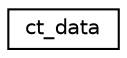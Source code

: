 digraph "Graphical Class Hierarchy"
{
  edge [fontname="Helvetica",fontsize="10",labelfontname="Helvetica",labelfontsize="10"];
  node [fontname="Helvetica",fontsize="10",shape=record];
  rankdir="LR";
  Node1 [label="ct_data",height=0.2,width=0.4,color="black", fillcolor="white", style="filled",URL="$deflate_8h.html#structct__data"];
}
